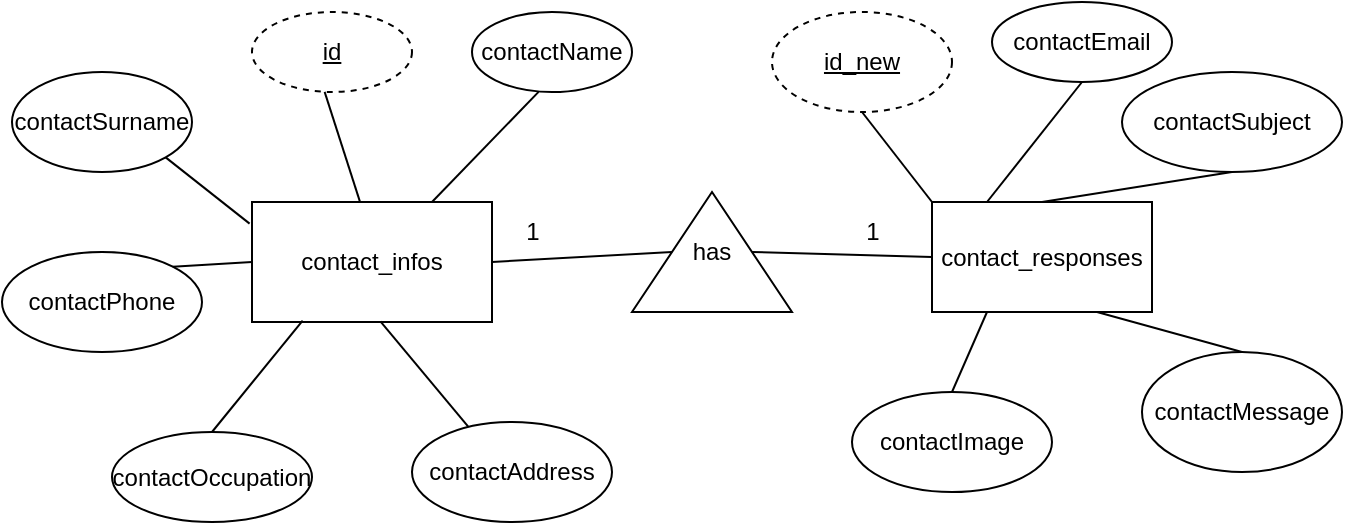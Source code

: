 <mxfile version="14.5.10" type="device"><diagram id="zTQjAumEHNhg_Bz7uEUX" name="Page-1"><mxGraphModel dx="1038" dy="580" grid="1" gridSize="10" guides="1" tooltips="1" connect="1" arrows="1" fold="1" page="1" pageScale="1" pageWidth="827" pageHeight="1169" math="0" shadow="0"><root><mxCell id="0"/><mxCell id="1" parent="0"/><mxCell id="tRAAQMMtz1gJlX-OBS9L-1" value="contact_infos" style="rounded=0;whiteSpace=wrap;html=1;" parent="1" vertex="1"><mxGeometry x="130" y="315" width="120" height="60" as="geometry"/></mxCell><mxCell id="tRAAQMMtz1gJlX-OBS9L-2" value="contact_responses" style="rounded=0;whiteSpace=wrap;html=1;" parent="1" vertex="1"><mxGeometry x="470" y="315" width="110" height="55" as="geometry"/></mxCell><mxCell id="tRAAQMMtz1gJlX-OBS9L-3" value="has" style="triangle;whiteSpace=wrap;html=1;direction=north;" parent="1" vertex="1"><mxGeometry x="320" y="310" width="80" height="60" as="geometry"/></mxCell><mxCell id="tRAAQMMtz1gJlX-OBS9L-4" value="" style="endArrow=none;html=1;exitX=1;exitY=0.5;exitDx=0;exitDy=0;entryX=0.5;entryY=0;entryDx=0;entryDy=0;" parent="1" source="tRAAQMMtz1gJlX-OBS9L-1" target="tRAAQMMtz1gJlX-OBS9L-3" edge="1"><mxGeometry width="50" height="50" relative="1" as="geometry"><mxPoint x="300" y="340" as="sourcePoint"/><mxPoint x="350" y="290" as="targetPoint"/></mxGeometry></mxCell><mxCell id="tRAAQMMtz1gJlX-OBS9L-5" value="" style="endArrow=none;html=1;exitX=0.5;exitY=1;exitDx=0;exitDy=0;entryX=0;entryY=0.5;entryDx=0;entryDy=0;" parent="1" source="tRAAQMMtz1gJlX-OBS9L-3" target="tRAAQMMtz1gJlX-OBS9L-2" edge="1"><mxGeometry width="50" height="50" relative="1" as="geometry"><mxPoint x="410" y="350" as="sourcePoint"/><mxPoint x="460" y="300" as="targetPoint"/></mxGeometry></mxCell><mxCell id="tRAAQMMtz1gJlX-OBS9L-7" value="&lt;u&gt;id&lt;/u&gt;" style="ellipse;whiteSpace=wrap;html=1;dashed=1;" parent="1" vertex="1"><mxGeometry x="130" y="220" width="80" height="40" as="geometry"/></mxCell><mxCell id="tRAAQMMtz1gJlX-OBS9L-8" value="contactName" style="ellipse;whiteSpace=wrap;html=1;" parent="1" vertex="1"><mxGeometry x="240" y="220" width="80" height="40" as="geometry"/></mxCell><mxCell id="tRAAQMMtz1gJlX-OBS9L-10" value="contactSurname" style="ellipse;whiteSpace=wrap;html=1;" parent="1" vertex="1"><mxGeometry x="10" y="250" width="90" height="50" as="geometry"/></mxCell><mxCell id="tRAAQMMtz1gJlX-OBS9L-11" value="contactPhone" style="ellipse;whiteSpace=wrap;html=1;" parent="1" vertex="1"><mxGeometry x="5" y="340" width="100" height="50" as="geometry"/></mxCell><mxCell id="tRAAQMMtz1gJlX-OBS9L-12" value="contactOccupation" style="ellipse;whiteSpace=wrap;html=1;" parent="1" vertex="1"><mxGeometry x="60" y="430" width="100" height="45" as="geometry"/></mxCell><mxCell id="tRAAQMMtz1gJlX-OBS9L-13" value="contactAddress" style="ellipse;whiteSpace=wrap;html=1;" parent="1" vertex="1"><mxGeometry x="210" y="425" width="100" height="50" as="geometry"/></mxCell><mxCell id="tRAAQMMtz1gJlX-OBS9L-14" value="" style="endArrow=none;html=1;entryX=0.416;entryY=0.999;entryDx=0;entryDy=0;entryPerimeter=0;exitX=0.75;exitY=0;exitDx=0;exitDy=0;" parent="1" source="tRAAQMMtz1gJlX-OBS9L-1" target="tRAAQMMtz1gJlX-OBS9L-8" edge="1"><mxGeometry width="50" height="50" relative="1" as="geometry"><mxPoint x="190" y="370" as="sourcePoint"/><mxPoint x="240" y="320" as="targetPoint"/></mxGeometry></mxCell><mxCell id="tRAAQMMtz1gJlX-OBS9L-15" value="" style="endArrow=none;html=1;entryX=0.454;entryY=0.999;entryDx=0;entryDy=0;entryPerimeter=0;exitX=0.451;exitY=0.005;exitDx=0;exitDy=0;exitPerimeter=0;" parent="1" source="tRAAQMMtz1gJlX-OBS9L-1" target="tRAAQMMtz1gJlX-OBS9L-7" edge="1"><mxGeometry width="50" height="50" relative="1" as="geometry"><mxPoint x="150" y="340" as="sourcePoint"/><mxPoint x="200" y="290" as="targetPoint"/></mxGeometry></mxCell><mxCell id="tRAAQMMtz1gJlX-OBS9L-16" value="" style="endArrow=none;html=1;entryX=1;entryY=1;entryDx=0;entryDy=0;exitX=-0.01;exitY=0.18;exitDx=0;exitDy=0;exitPerimeter=0;" parent="1" source="tRAAQMMtz1gJlX-OBS9L-1" target="tRAAQMMtz1gJlX-OBS9L-10" edge="1"><mxGeometry width="50" height="50" relative="1" as="geometry"><mxPoint x="190" y="370" as="sourcePoint"/><mxPoint x="240" y="320" as="targetPoint"/></mxGeometry></mxCell><mxCell id="tRAAQMMtz1gJlX-OBS9L-17" value="" style="endArrow=none;html=1;exitX=1;exitY=0;exitDx=0;exitDy=0;entryX=0;entryY=0.5;entryDx=0;entryDy=0;" parent="1" source="tRAAQMMtz1gJlX-OBS9L-11" target="tRAAQMMtz1gJlX-OBS9L-1" edge="1"><mxGeometry width="50" height="50" relative="1" as="geometry"><mxPoint x="190" y="370" as="sourcePoint"/><mxPoint x="240" y="320" as="targetPoint"/></mxGeometry></mxCell><mxCell id="tRAAQMMtz1gJlX-OBS9L-18" value="" style="endArrow=none;html=1;exitX=0.5;exitY=0;exitDx=0;exitDy=0;entryX=0.211;entryY=0.988;entryDx=0;entryDy=0;entryPerimeter=0;" parent="1" source="tRAAQMMtz1gJlX-OBS9L-12" target="tRAAQMMtz1gJlX-OBS9L-1" edge="1"><mxGeometry width="50" height="50" relative="1" as="geometry"><mxPoint x="190" y="370" as="sourcePoint"/><mxPoint x="240" y="320" as="targetPoint"/></mxGeometry></mxCell><mxCell id="tRAAQMMtz1gJlX-OBS9L-19" value="" style="endArrow=none;html=1;exitX=0.281;exitY=0.046;exitDx=0;exitDy=0;exitPerimeter=0;entryX=0.535;entryY=0.995;entryDx=0;entryDy=0;entryPerimeter=0;" parent="1" source="tRAAQMMtz1gJlX-OBS9L-13" target="tRAAQMMtz1gJlX-OBS9L-1" edge="1"><mxGeometry width="50" height="50" relative="1" as="geometry"><mxPoint x="190" y="370" as="sourcePoint"/><mxPoint x="240" y="320" as="targetPoint"/></mxGeometry></mxCell><mxCell id="tRAAQMMtz1gJlX-OBS9L-20" value="contactEmail" style="ellipse;whiteSpace=wrap;html=1;" parent="1" vertex="1"><mxGeometry x="500" y="215" width="90" height="40" as="geometry"/></mxCell><mxCell id="tRAAQMMtz1gJlX-OBS9L-21" value="contactSubject" style="ellipse;whiteSpace=wrap;html=1;" parent="1" vertex="1"><mxGeometry x="565" y="250" width="110" height="50" as="geometry"/></mxCell><mxCell id="tRAAQMMtz1gJlX-OBS9L-22" value="contactMessage" style="ellipse;whiteSpace=wrap;html=1;" parent="1" vertex="1"><mxGeometry x="575" y="390" width="100" height="60" as="geometry"/></mxCell><mxCell id="tRAAQMMtz1gJlX-OBS9L-23" value="contactImage" style="ellipse;whiteSpace=wrap;html=1;" parent="1" vertex="1"><mxGeometry x="430" y="410" width="100" height="50" as="geometry"/></mxCell><mxCell id="tRAAQMMtz1gJlX-OBS9L-24" value="" style="endArrow=none;html=1;entryX=0.5;entryY=1;entryDx=0;entryDy=0;exitX=0.25;exitY=0;exitDx=0;exitDy=0;" parent="1" source="tRAAQMMtz1gJlX-OBS9L-2" target="tRAAQMMtz1gJlX-OBS9L-20" edge="1"><mxGeometry width="50" height="50" relative="1" as="geometry"><mxPoint x="413.5" y="350" as="sourcePoint"/><mxPoint x="463.5" y="300" as="targetPoint"/></mxGeometry></mxCell><mxCell id="tRAAQMMtz1gJlX-OBS9L-25" value="" style="endArrow=none;html=1;entryX=0.5;entryY=1;entryDx=0;entryDy=0;exitX=0.5;exitY=0;exitDx=0;exitDy=0;" parent="1" source="tRAAQMMtz1gJlX-OBS9L-2" target="tRAAQMMtz1gJlX-OBS9L-21" edge="1"><mxGeometry width="50" height="50" relative="1" as="geometry"><mxPoint x="500" y="320" as="sourcePoint"/><mxPoint x="550" y="270" as="targetPoint"/></mxGeometry></mxCell><mxCell id="tRAAQMMtz1gJlX-OBS9L-26" value="" style="endArrow=none;html=1;entryX=0.25;entryY=1;entryDx=0;entryDy=0;exitX=0.5;exitY=0;exitDx=0;exitDy=0;" parent="1" source="tRAAQMMtz1gJlX-OBS9L-23" target="tRAAQMMtz1gJlX-OBS9L-2" edge="1"><mxGeometry width="50" height="50" relative="1" as="geometry"><mxPoint x="380" y="450" as="sourcePoint"/><mxPoint x="430" y="400" as="targetPoint"/></mxGeometry></mxCell><mxCell id="tRAAQMMtz1gJlX-OBS9L-27" value="" style="endArrow=none;html=1;entryX=0.75;entryY=1;entryDx=0;entryDy=0;exitX=0.5;exitY=0;exitDx=0;exitDy=0;" parent="1" source="tRAAQMMtz1gJlX-OBS9L-22" target="tRAAQMMtz1gJlX-OBS9L-2" edge="1"><mxGeometry width="50" height="50" relative="1" as="geometry"><mxPoint x="540" y="460" as="sourcePoint"/><mxPoint x="590" y="410" as="targetPoint"/></mxGeometry></mxCell><mxCell id="tRAAQMMtz1gJlX-OBS9L-28" value="&lt;u&gt;id_new&lt;/u&gt;" style="ellipse;whiteSpace=wrap;html=1;dashed=1;" parent="1" vertex="1"><mxGeometry x="390" y="220" width="90" height="50" as="geometry"/></mxCell><mxCell id="tRAAQMMtz1gJlX-OBS9L-29" value="" style="endArrow=none;html=1;entryX=0.5;entryY=1;entryDx=0;entryDy=0;exitX=0;exitY=0;exitDx=0;exitDy=0;" parent="1" source="tRAAQMMtz1gJlX-OBS9L-2" target="tRAAQMMtz1gJlX-OBS9L-28" edge="1"><mxGeometry width="50" height="50" relative="1" as="geometry"><mxPoint x="400" y="330" as="sourcePoint"/><mxPoint x="450" y="280" as="targetPoint"/></mxGeometry></mxCell><mxCell id="eo0F2Vp5TY0cIUuHrqIm-1" value="1" style="text;html=1;align=center;verticalAlign=middle;resizable=0;points=[];autosize=1;strokeColor=none;" vertex="1" parent="1"><mxGeometry x="260" y="320" width="20" height="20" as="geometry"/></mxCell><mxCell id="eo0F2Vp5TY0cIUuHrqIm-2" value="1" style="text;html=1;align=center;verticalAlign=middle;resizable=0;points=[];autosize=1;strokeColor=none;" vertex="1" parent="1"><mxGeometry x="430" y="320" width="20" height="20" as="geometry"/></mxCell></root></mxGraphModel></diagram></mxfile>